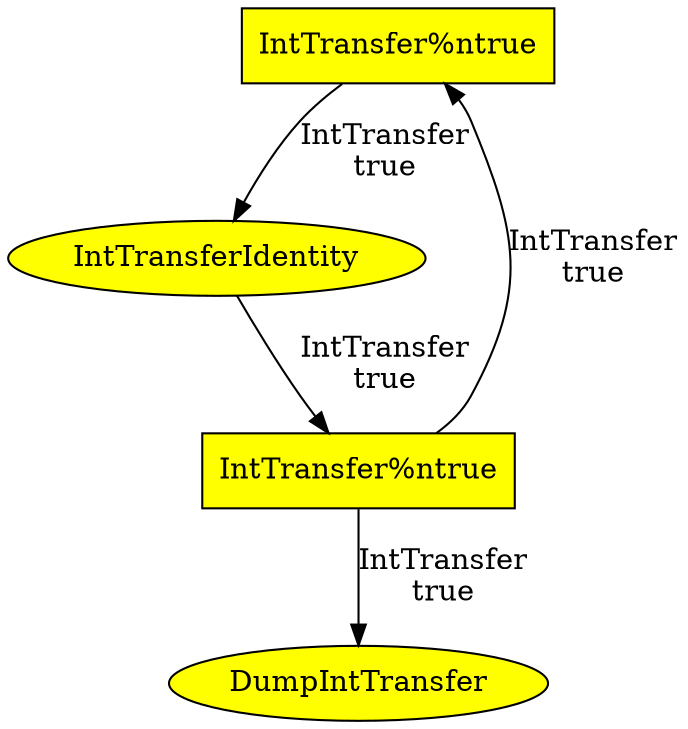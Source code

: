 // 
digraph "BroadcastFlow" {
    "45d3a926-6e9c-48d1-95d9-6ffc071b8f3d" [ label="IntTransfer%ntrue", shape="box" , fillcolor=yellow, style=filled ];
    "8a3152fb-4d16-4ff7-92a4-bce11cc30987" [ label="IntTransfer%ntrue", shape="box" , fillcolor=yellow, style=filled ];
    "252663c7-305a-4867-ba24-855656d1e2f9" [ label="IntTransferIdentity", shape="ellipse" , fillcolor=yellow, style=filled ];
    "6c072b83-e71f-4307-8a0d-86724e014bd6" [ label="DumpIntTransfer", shape="ellipse" , fillcolor=yellow, style=filled ];
    "45d3a926-6e9c-48d1-95d9-6ffc071b8f3d" -> "252663c7-305a-4867-ba24-855656d1e2f9" [ label="IntTransfer
true" ];
    "252663c7-305a-4867-ba24-855656d1e2f9" -> "8a3152fb-4d16-4ff7-92a4-bce11cc30987" [ label="IntTransfer
true" ];
    "8a3152fb-4d16-4ff7-92a4-bce11cc30987" -> "6c072b83-e71f-4307-8a0d-86724e014bd6" [ label="IntTransfer
true" ];
    "8a3152fb-4d16-4ff7-92a4-bce11cc30987" -> "45d3a926-6e9c-48d1-95d9-6ffc071b8f3d" [ label="IntTransfer
true" ];
}